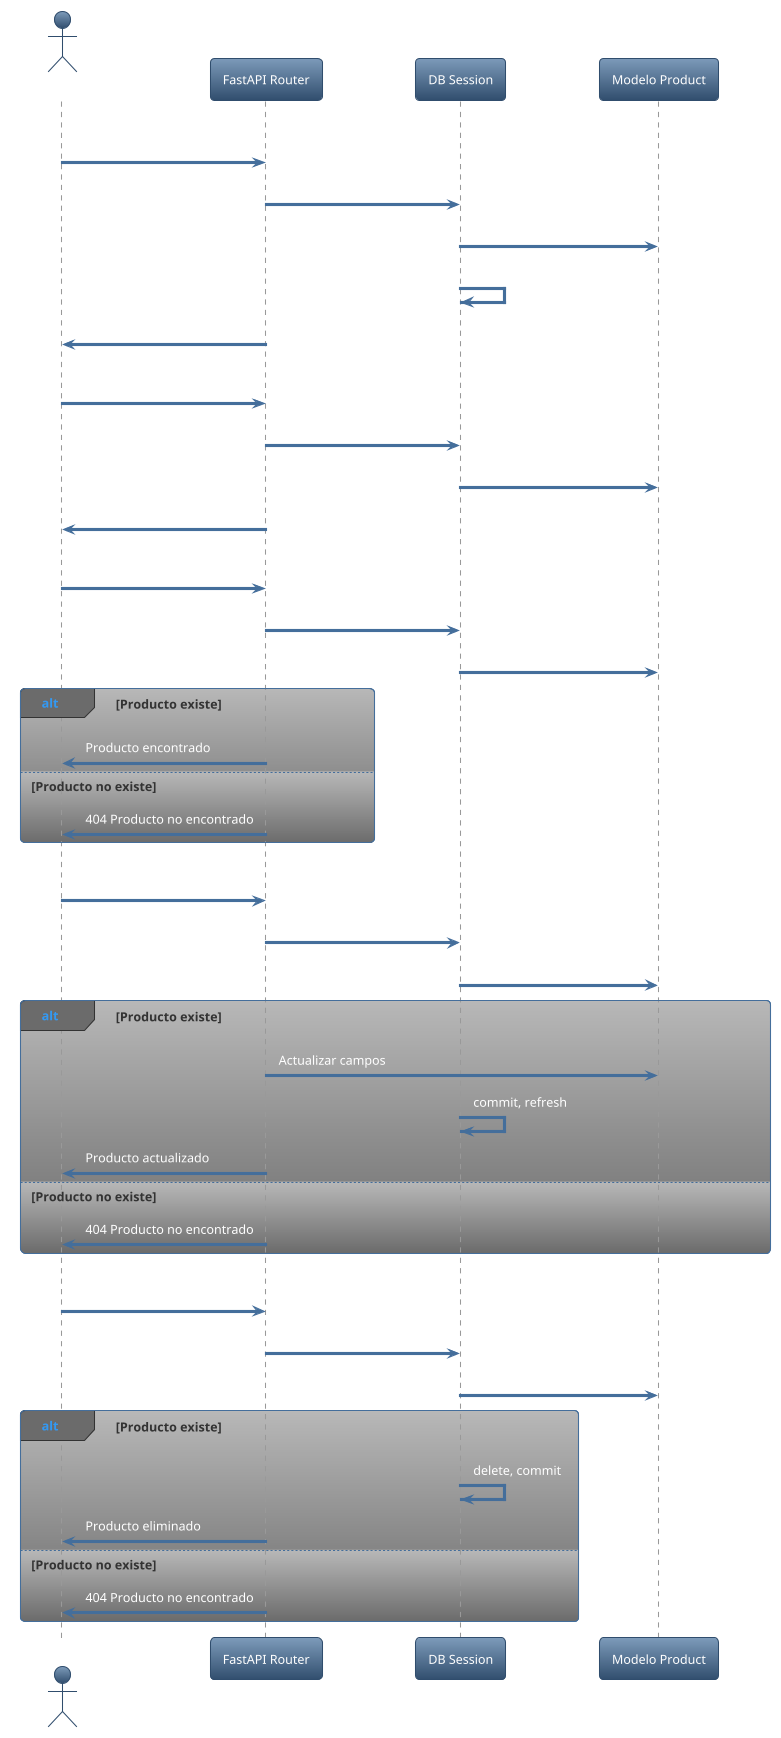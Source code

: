 @startuml
!theme spacelab

actor Usuario
participant "FastAPI Router" as Router
participant "DB Session" as DB
participant "Modelo Product" as Product

Usuario -> Router : POST /products\n(Crear producto)
Router -> DB : db.add(Product)
DB -> Product : Crear instancia
DB -> DB : commit, refresh
Router -> Usuario : Producto creado

Usuario -> Router : GET /products\n(Listar productos)
Router -> DB : db.query(Product)
DB -> Product : Obtener lista
Router -> Usuario : Lista de productos

Usuario -> Router : GET /products/{id}\n(Obtener producto)
Router -> DB : db.query(Product).filter(id)
DB -> Product : Buscar por ID
alt Producto existe
    Router -> Usuario : Producto encontrado
else Producto no existe
    Router -> Usuario : 404 Producto no encontrado
end

Usuario -> Router : PUT /products/{id}\n(Actualizar producto)
Router -> DB : db.query(Product).filter(id)
DB -> Product : Buscar por ID
alt Producto existe
    Router -> Product : Actualizar campos
    DB -> DB : commit, refresh
    Router -> Usuario : Producto actualizado
else Producto no existe
    Router -> Usuario : 404 Producto no encontrado
end

Usuario -> Router : DELETE /products/{id}\n(Eliminar producto)
Router -> DB : db.query(Product).filter(id)
DB -> Product : Buscar por ID
alt Producto existe
    DB -> DB : delete, commit
    Router -> Usuario : Producto eliminado
else Producto no existe
    Router -> Usuario : 404 Producto no encontrado
end

@enduml